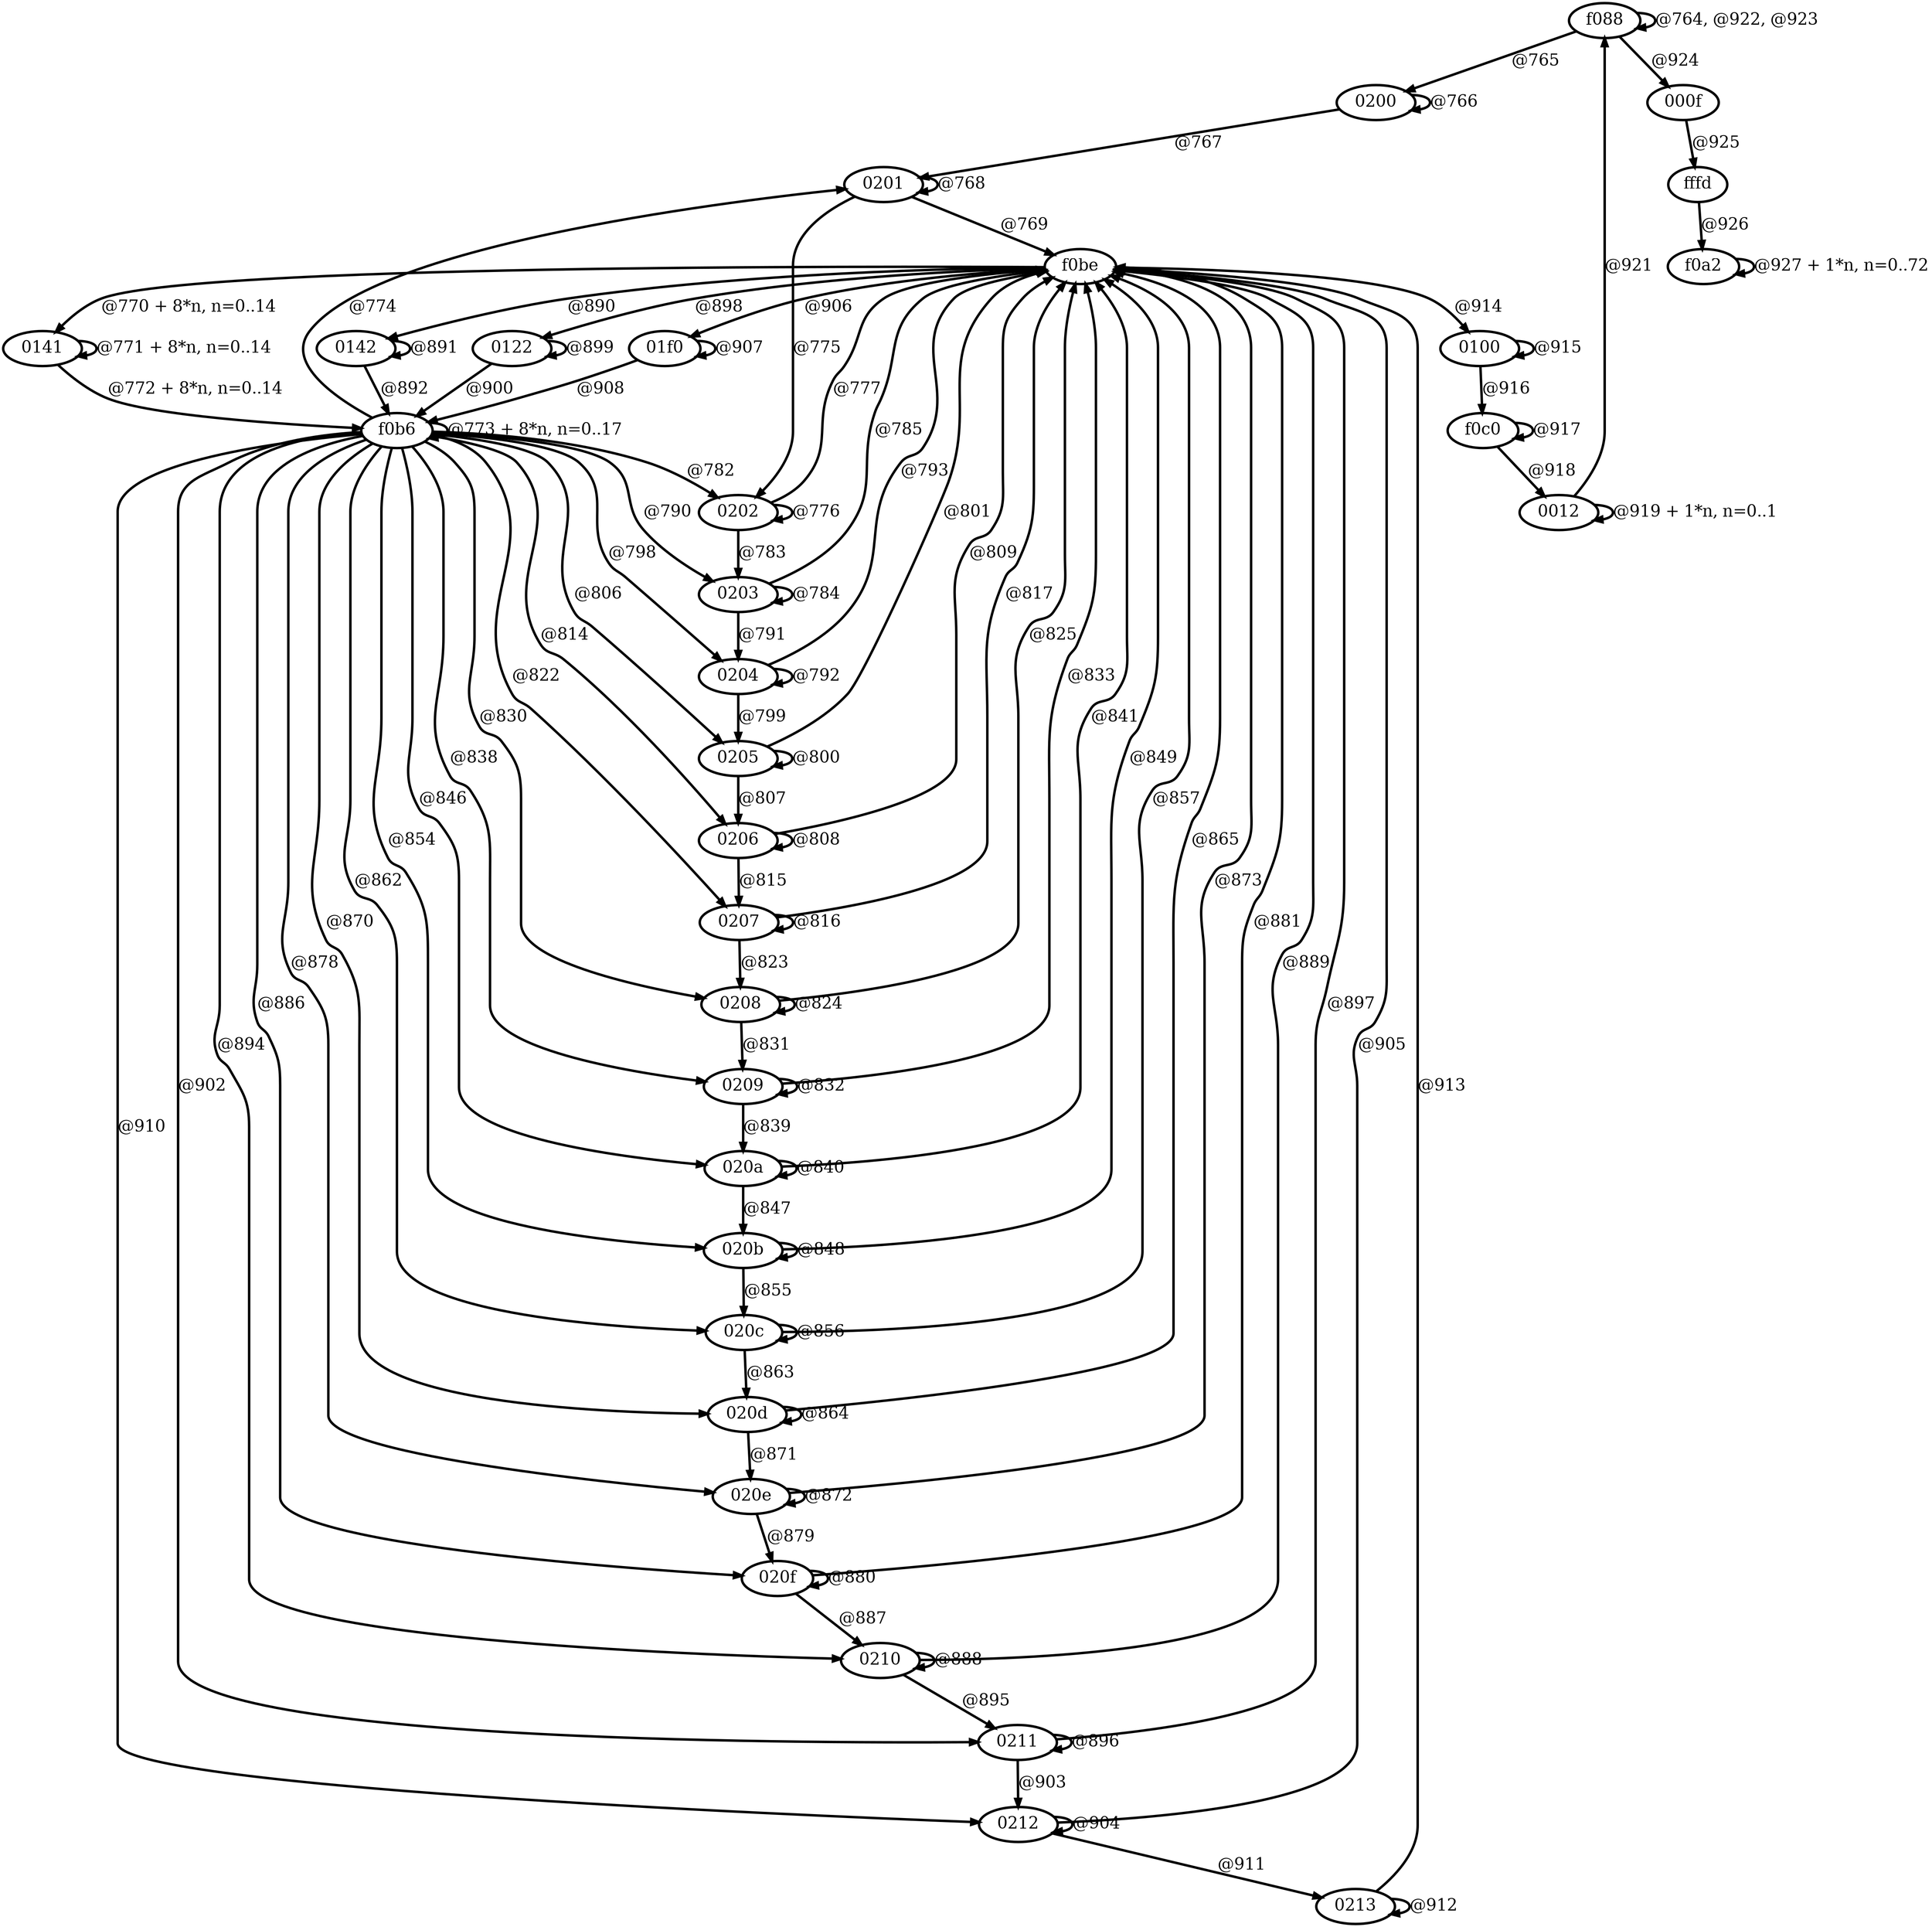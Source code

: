digraph G {
        node [style=rounded, penwidth=3, fontsize=20, shape=oval];
        "f088" -> "f088" [label="@764, @922, @923", color=black,arrowsize=1,style=bold,penwidth=3,fontsize=20];
"f088" -> "0200" [label="@765", color=black,arrowsize=1,style=bold,penwidth=3,fontsize=20];
"0200" -> "0200" [label="@766", color=black,arrowsize=1,style=bold,penwidth=3,fontsize=20];
"0200" -> "0201" [label="@767", color=black,arrowsize=1,style=bold,penwidth=3,fontsize=20];
"0201" -> "0201" [label="@768", color=black,arrowsize=1,style=bold,penwidth=3,fontsize=20];
"0201" -> "f0be" [label="@769", color=black,arrowsize=1,style=bold,penwidth=3,fontsize=20];
"f0be" -> "0141" [label="@770 + 8*n, n=0..14", color=black,arrowsize=1,style=bold,penwidth=3,fontsize=20];
"0141" -> "0141" [label="@771 + 8*n, n=0..14", color=black,arrowsize=1,style=bold,penwidth=3,fontsize=20];
"0141" -> "f0b6" [label="@772 + 8*n, n=0..14", color=black,arrowsize=1,style=bold,penwidth=3,fontsize=20];
"f0b6" -> "f0b6" [label="@773 + 8*n, n=0..17", color=black,arrowsize=1,style=bold,penwidth=3,fontsize=20];
"f0b6" -> "0201" [label="@774", color=black,arrowsize=1,style=bold,penwidth=3,fontsize=20];
"0201" -> "0202" [label="@775", color=black,arrowsize=1,style=bold,penwidth=3,fontsize=20];
"0202" -> "0202" [label="@776", color=black,arrowsize=1,style=bold,penwidth=3,fontsize=20];
"0202" -> "f0be" [label="@777", color=black,arrowsize=1,style=bold,penwidth=3,fontsize=20];
"f0b6" -> "0202" [label="@782", color=black,arrowsize=1,style=bold,penwidth=3,fontsize=20];
"0202" -> "0203" [label="@783", color=black,arrowsize=1,style=bold,penwidth=3,fontsize=20];
"0203" -> "0203" [label="@784", color=black,arrowsize=1,style=bold,penwidth=3,fontsize=20];
"0203" -> "f0be" [label="@785", color=black,arrowsize=1,style=bold,penwidth=3,fontsize=20];
"f0b6" -> "0203" [label="@790", color=black,arrowsize=1,style=bold,penwidth=3,fontsize=20];
"0203" -> "0204" [label="@791", color=black,arrowsize=1,style=bold,penwidth=3,fontsize=20];
"0204" -> "0204" [label="@792", color=black,arrowsize=1,style=bold,penwidth=3,fontsize=20];
"0204" -> "f0be" [label="@793", color=black,arrowsize=1,style=bold,penwidth=3,fontsize=20];
"f0b6" -> "0204" [label="@798", color=black,arrowsize=1,style=bold,penwidth=3,fontsize=20];
"0204" -> "0205" [label="@799", color=black,arrowsize=1,style=bold,penwidth=3,fontsize=20];
"0205" -> "0205" [label="@800", color=black,arrowsize=1,style=bold,penwidth=3,fontsize=20];
"0205" -> "f0be" [label="@801", color=black,arrowsize=1,style=bold,penwidth=3,fontsize=20];
"f0b6" -> "0205" [label="@806", color=black,arrowsize=1,style=bold,penwidth=3,fontsize=20];
"0205" -> "0206" [label="@807", color=black,arrowsize=1,style=bold,penwidth=3,fontsize=20];
"0206" -> "0206" [label="@808", color=black,arrowsize=1,style=bold,penwidth=3,fontsize=20];
"0206" -> "f0be" [label="@809", color=black,arrowsize=1,style=bold,penwidth=3,fontsize=20];
"f0b6" -> "0206" [label="@814", color=black,arrowsize=1,style=bold,penwidth=3,fontsize=20];
"0206" -> "0207" [label="@815", color=black,arrowsize=1,style=bold,penwidth=3,fontsize=20];
"0207" -> "0207" [label="@816", color=black,arrowsize=1,style=bold,penwidth=3,fontsize=20];
"0207" -> "f0be" [label="@817", color=black,arrowsize=1,style=bold,penwidth=3,fontsize=20];
"f0b6" -> "0207" [label="@822", color=black,arrowsize=1,style=bold,penwidth=3,fontsize=20];
"0207" -> "0208" [label="@823", color=black,arrowsize=1,style=bold,penwidth=3,fontsize=20];
"0208" -> "0208" [label="@824", color=black,arrowsize=1,style=bold,penwidth=3,fontsize=20];
"0208" -> "f0be" [label="@825", color=black,arrowsize=1,style=bold,penwidth=3,fontsize=20];
"f0b6" -> "0208" [label="@830", color=black,arrowsize=1,style=bold,penwidth=3,fontsize=20];
"0208" -> "0209" [label="@831", color=black,arrowsize=1,style=bold,penwidth=3,fontsize=20];
"0209" -> "0209" [label="@832", color=black,arrowsize=1,style=bold,penwidth=3,fontsize=20];
"0209" -> "f0be" [label="@833", color=black,arrowsize=1,style=bold,penwidth=3,fontsize=20];
"f0b6" -> "0209" [label="@838", color=black,arrowsize=1,style=bold,penwidth=3,fontsize=20];
"0209" -> "020a" [label="@839", color=black,arrowsize=1,style=bold,penwidth=3,fontsize=20];
"020a" -> "020a" [label="@840", color=black,arrowsize=1,style=bold,penwidth=3,fontsize=20];
"020a" -> "f0be" [label="@841", color=black,arrowsize=1,style=bold,penwidth=3,fontsize=20];
"f0b6" -> "020a" [label="@846", color=black,arrowsize=1,style=bold,penwidth=3,fontsize=20];
"020a" -> "020b" [label="@847", color=black,arrowsize=1,style=bold,penwidth=3,fontsize=20];
"020b" -> "020b" [label="@848", color=black,arrowsize=1,style=bold,penwidth=3,fontsize=20];
"020b" -> "f0be" [label="@849", color=black,arrowsize=1,style=bold,penwidth=3,fontsize=20];
"f0b6" -> "020b" [label="@854", color=black,arrowsize=1,style=bold,penwidth=3,fontsize=20];
"020b" -> "020c" [label="@855", color=black,arrowsize=1,style=bold,penwidth=3,fontsize=20];
"020c" -> "020c" [label="@856", color=black,arrowsize=1,style=bold,penwidth=3,fontsize=20];
"020c" -> "f0be" [label="@857", color=black,arrowsize=1,style=bold,penwidth=3,fontsize=20];
"f0b6" -> "020c" [label="@862", color=black,arrowsize=1,style=bold,penwidth=3,fontsize=20];
"020c" -> "020d" [label="@863", color=black,arrowsize=1,style=bold,penwidth=3,fontsize=20];
"020d" -> "020d" [label="@864", color=black,arrowsize=1,style=bold,penwidth=3,fontsize=20];
"020d" -> "f0be" [label="@865", color=black,arrowsize=1,style=bold,penwidth=3,fontsize=20];
"f0b6" -> "020d" [label="@870", color=black,arrowsize=1,style=bold,penwidth=3,fontsize=20];
"020d" -> "020e" [label="@871", color=black,arrowsize=1,style=bold,penwidth=3,fontsize=20];
"020e" -> "020e" [label="@872", color=black,arrowsize=1,style=bold,penwidth=3,fontsize=20];
"020e" -> "f0be" [label="@873", color=black,arrowsize=1,style=bold,penwidth=3,fontsize=20];
"f0b6" -> "020e" [label="@878", color=black,arrowsize=1,style=bold,penwidth=3,fontsize=20];
"020e" -> "020f" [label="@879", color=black,arrowsize=1,style=bold,penwidth=3,fontsize=20];
"020f" -> "020f" [label="@880", color=black,arrowsize=1,style=bold,penwidth=3,fontsize=20];
"020f" -> "f0be" [label="@881", color=black,arrowsize=1,style=bold,penwidth=3,fontsize=20];
"f0b6" -> "020f" [label="@886", color=black,arrowsize=1,style=bold,penwidth=3,fontsize=20];
"020f" -> "0210" [label="@887", color=black,arrowsize=1,style=bold,penwidth=3,fontsize=20];
"0210" -> "0210" [label="@888", color=black,arrowsize=1,style=bold,penwidth=3,fontsize=20];
"0210" -> "f0be" [label="@889", color=black,arrowsize=1,style=bold,penwidth=3,fontsize=20];
"f0be" -> "0142" [label="@890", color=black,arrowsize=1,style=bold,penwidth=3,fontsize=20];
"0142" -> "0142" [label="@891", color=black,arrowsize=1,style=bold,penwidth=3,fontsize=20];
"0142" -> "f0b6" [label="@892", color=black,arrowsize=1,style=bold,penwidth=3,fontsize=20];
"f0b6" -> "0210" [label="@894", color=black,arrowsize=1,style=bold,penwidth=3,fontsize=20];
"0210" -> "0211" [label="@895", color=black,arrowsize=1,style=bold,penwidth=3,fontsize=20];
"0211" -> "0211" [label="@896", color=black,arrowsize=1,style=bold,penwidth=3,fontsize=20];
"0211" -> "f0be" [label="@897", color=black,arrowsize=1,style=bold,penwidth=3,fontsize=20];
"f0be" -> "0122" [label="@898", color=black,arrowsize=1,style=bold,penwidth=3,fontsize=20];
"0122" -> "0122" [label="@899", color=black,arrowsize=1,style=bold,penwidth=3,fontsize=20];
"0122" -> "f0b6" [label="@900", color=black,arrowsize=1,style=bold,penwidth=3,fontsize=20];
"f0b6" -> "0211" [label="@902", color=black,arrowsize=1,style=bold,penwidth=3,fontsize=20];
"0211" -> "0212" [label="@903", color=black,arrowsize=1,style=bold,penwidth=3,fontsize=20];
"0212" -> "0212" [label="@904", color=black,arrowsize=1,style=bold,penwidth=3,fontsize=20];
"0212" -> "f0be" [label="@905", color=black,arrowsize=1,style=bold,penwidth=3,fontsize=20];
"f0be" -> "01f0" [label="@906", color=black,arrowsize=1,style=bold,penwidth=3,fontsize=20];
"01f0" -> "01f0" [label="@907", color=black,arrowsize=1,style=bold,penwidth=3,fontsize=20];
"01f0" -> "f0b6" [label="@908", color=black,arrowsize=1,style=bold,penwidth=3,fontsize=20];
"f0b6" -> "0212" [label="@910", color=black,arrowsize=1,style=bold,penwidth=3,fontsize=20];
"0212" -> "0213" [label="@911", color=black,arrowsize=1,style=bold,penwidth=3,fontsize=20];
"0213" -> "0213" [label="@912", color=black,arrowsize=1,style=bold,penwidth=3,fontsize=20];
"0213" -> "f0be" [label="@913", color=black,arrowsize=1,style=bold,penwidth=3,fontsize=20];
"f0be" -> "0100" [label="@914", color=black,arrowsize=1,style=bold,penwidth=3,fontsize=20];
"0100" -> "0100" [label="@915", color=black,arrowsize=1,style=bold,penwidth=3,fontsize=20];
"0100" -> "f0c0" [label="@916", color=black,arrowsize=1,style=bold,penwidth=3,fontsize=20];
"f0c0" -> "f0c0" [label="@917", color=black,arrowsize=1,style=bold,penwidth=3,fontsize=20];
"f0c0" -> "0012" [label="@918", color=black,arrowsize=1,style=bold,penwidth=3,fontsize=20];
"0012" -> "0012" [label="@919 + 1*n, n=0..1", color=black,arrowsize=1,style=bold,penwidth=3,fontsize=20];
"0012" -> "f088" [label="@921", color=black,arrowsize=1,style=bold,penwidth=3,fontsize=20];
"f088" -> "000f" [label="@924", color=black,arrowsize=1,style=bold,penwidth=3,fontsize=20];
"000f" -> "fffd" [label="@925", color=black,arrowsize=1,style=bold,penwidth=3,fontsize=20];
"fffd" -> "f0a2" [label="@926", color=black,arrowsize=1,style=bold,penwidth=3,fontsize=20];
"f0a2" -> "f0a2" [label="@927 + 1*n, n=0..72", color=black,arrowsize=1,style=bold,penwidth=3,fontsize=20];
}
